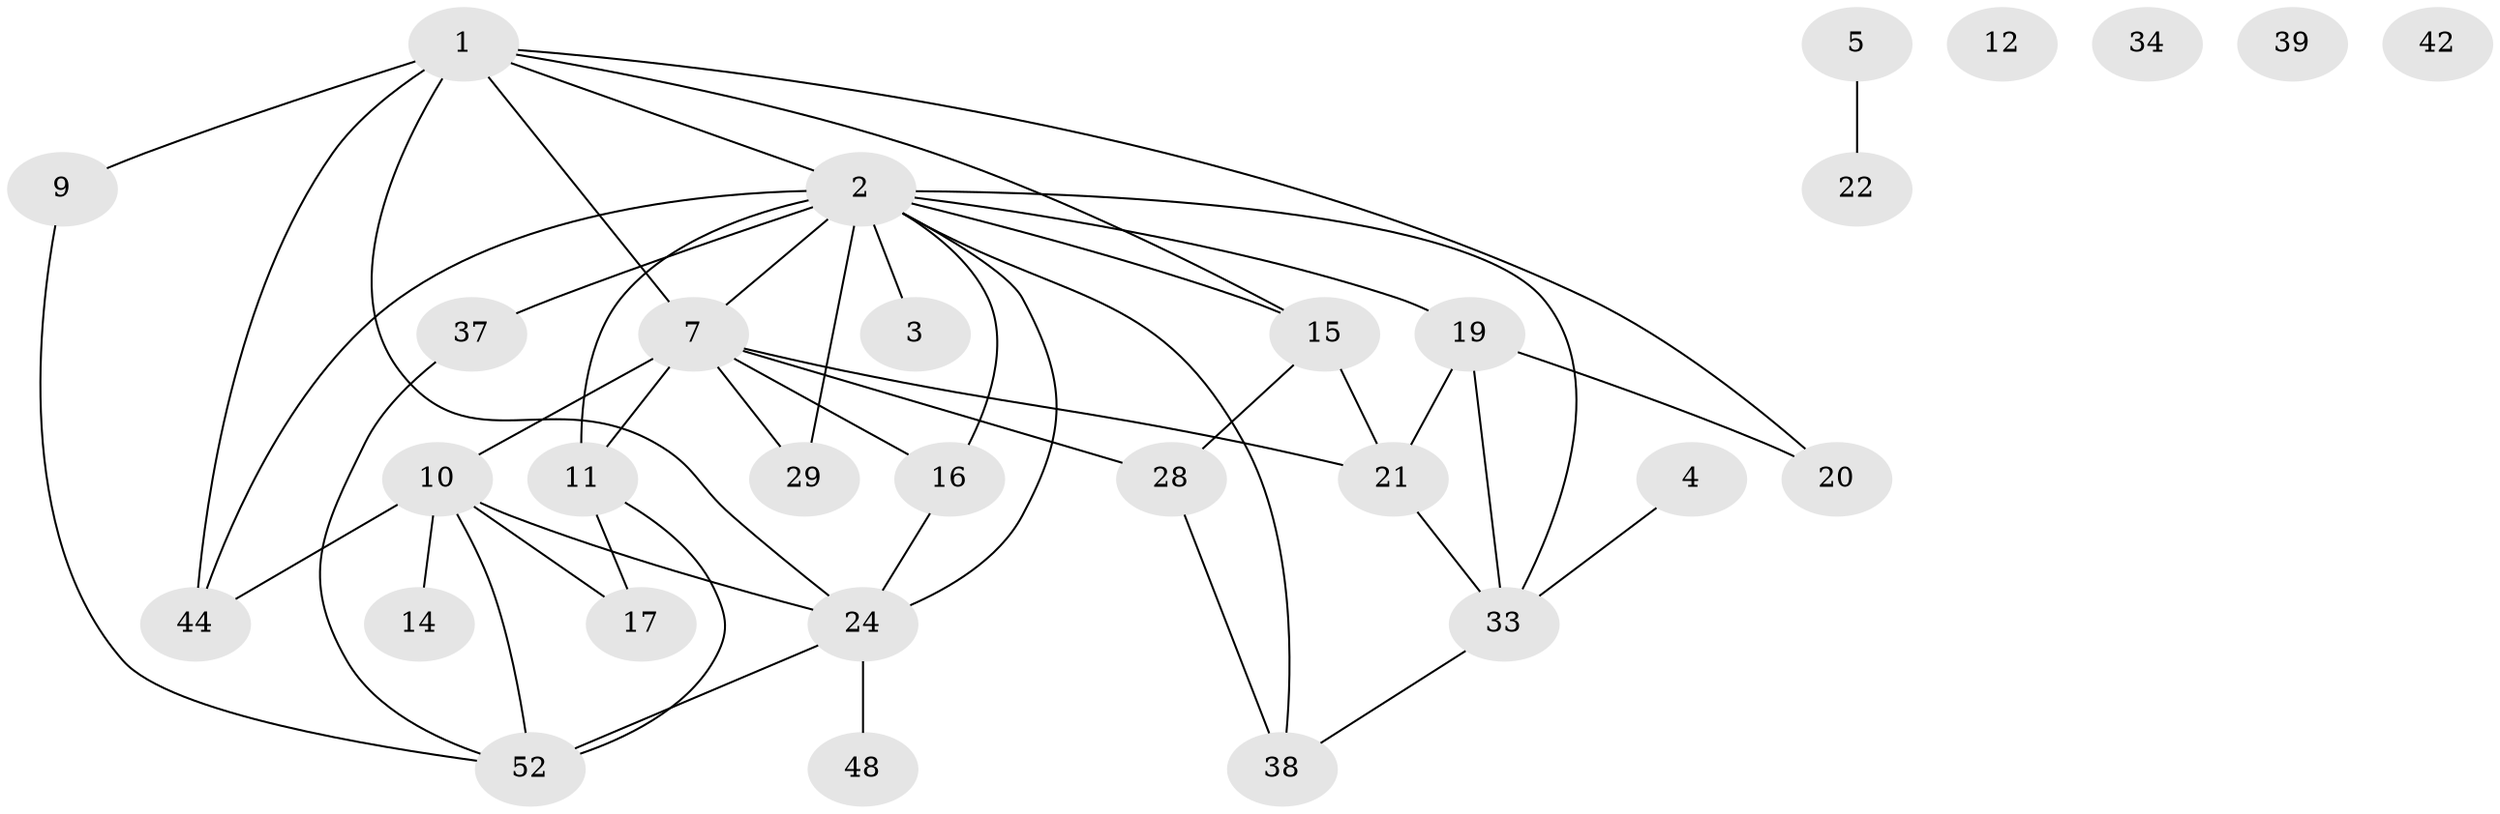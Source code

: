 // original degree distribution, {4: 0.16393442622950818, 5: 0.09836065573770492, 1: 0.14754098360655737, 2: 0.29508196721311475, 3: 0.18032786885245902, 6: 0.04918032786885246, 0: 0.06557377049180328}
// Generated by graph-tools (version 1.1) at 2025/13/03/09/25 04:13:00]
// undirected, 30 vertices, 47 edges
graph export_dot {
graph [start="1"]
  node [color=gray90,style=filled];
  1 [super="+23+47"];
  2 [super="+18+35+40+6"];
  3;
  4;
  5 [super="+25"];
  7 [super="+36+8"];
  9;
  10 [super="+31+32"];
  11 [super="+26+60"];
  12;
  14;
  15;
  16 [super="+45"];
  17;
  19 [super="+43"];
  20;
  21;
  22;
  24;
  28 [super="+30"];
  29;
  33;
  34;
  37;
  38 [super="+50"];
  39;
  42;
  44 [super="+53"];
  48;
  52;
  1 -- 9;
  1 -- 15;
  1 -- 2;
  1 -- 20;
  1 -- 24;
  1 -- 44 [weight=2];
  1 -- 7;
  2 -- 24;
  2 -- 29;
  2 -- 33;
  2 -- 37;
  2 -- 38;
  2 -- 44;
  2 -- 7;
  2 -- 11 [weight=2];
  2 -- 16;
  2 -- 3;
  2 -- 19;
  2 -- 15;
  4 -- 33;
  5 -- 22;
  7 -- 21;
  7 -- 10 [weight=2];
  7 -- 11;
  7 -- 29;
  7 -- 16;
  7 -- 28;
  9 -- 52;
  10 -- 14;
  10 -- 17;
  10 -- 24;
  10 -- 52;
  10 -- 44;
  11 -- 52;
  11 -- 17;
  15 -- 21;
  15 -- 28;
  16 -- 24;
  19 -- 20 [weight=2];
  19 -- 33 [weight=2];
  19 -- 21;
  21 -- 33;
  24 -- 48;
  24 -- 52;
  28 -- 38;
  33 -- 38;
  37 -- 52;
}
